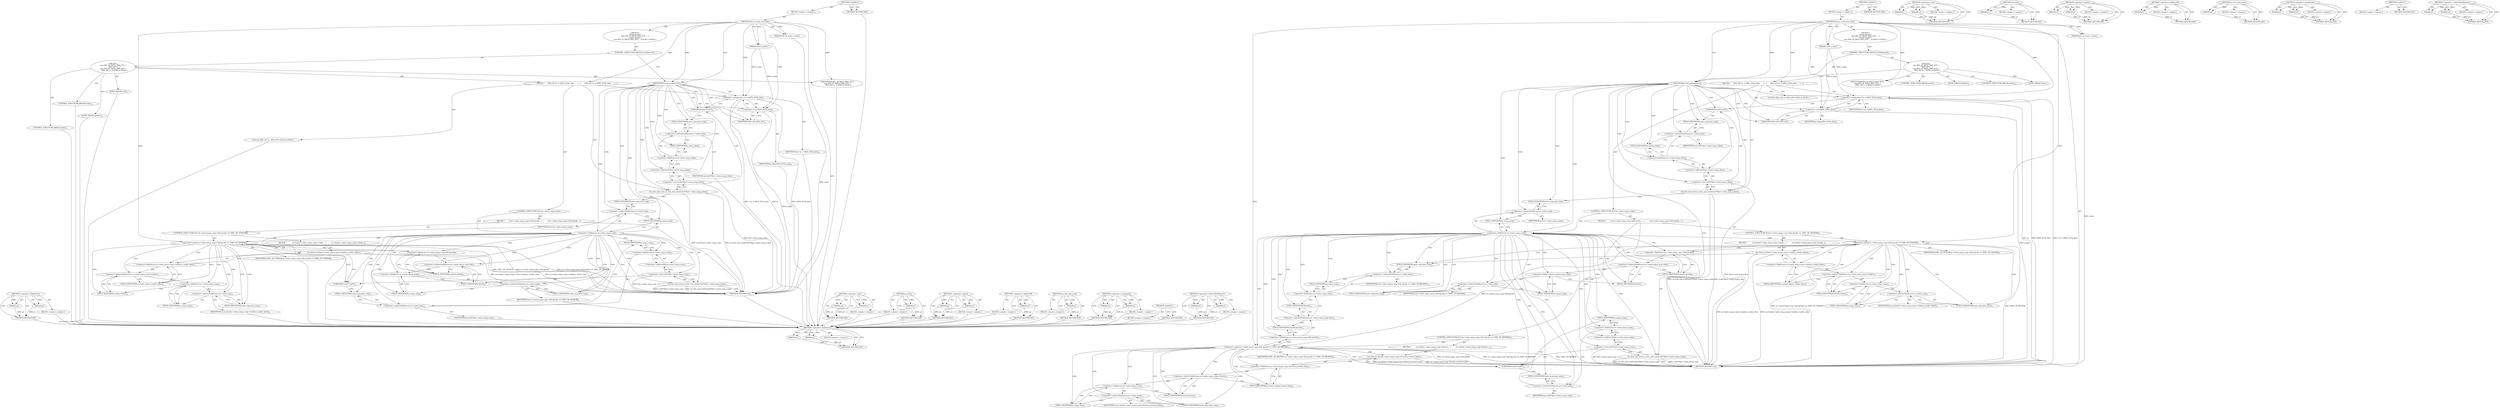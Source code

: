 digraph "&lt;operator&gt;.indirectFieldAccess" {
vulnerable_114 [label=<(METHOD,&lt;operator&gt;.fieldAccess)>];
vulnerable_115 [label=<(PARAM,p1)>];
vulnerable_116 [label=<(PARAM,p2)>];
vulnerable_117 [label=<(BLOCK,&lt;empty&gt;,&lt;empty&gt;)>];
vulnerable_118 [label=<(METHOD_RETURN,ANY)>];
vulnerable_6 [label=<(METHOD,&lt;global&gt;)<SUB>1</SUB>>];
vulnerable_7 [label=<(BLOCK,&lt;empty&gt;,&lt;empty&gt;)<SUB>1</SUB>>];
vulnerable_8 [label=<(METHOD,btif_av_event_free_data)<SUB>1</SUB>>];
vulnerable_9 [label=<(PARAM,btif_sm_event_t event)<SUB>1</SUB>>];
vulnerable_10 [label=<(PARAM,void* p_data)<SUB>1</SUB>>];
vulnerable_11 [label="<(BLOCK,{
 switch (event) {
 case BTA_AV_META_MSG_EVT: ...,{
 switch (event) {
 case BTA_AV_META_MSG_EVT: ...)<SUB>1</SUB>>"];
vulnerable_12 [label=<(CONTROL_STRUCTURE,SWITCH,switch(event))<SUB>2</SUB>>];
vulnerable_13 [label=<(IDENTIFIER,event,switch(event))<SUB>2</SUB>>];
vulnerable_14 [label="<(BLOCK,{
 case BTA_AV_META_MSG_EVT: {
      tBTA_AV* a...,{
 case BTA_AV_META_MSG_EVT: {
      tBTA_AV* a...)<SUB>2</SUB>>"];
vulnerable_15 [label=<(JUMP_TARGET,case)<SUB>3</SUB>>];
vulnerable_16 [label="<(IDENTIFIER,BTA_AV_META_MSG_EVT,{
 case BTA_AV_META_MSG_EVT: {
      tBTA_AV* a...)<SUB>3</SUB>>"];
vulnerable_17 [label=<(BLOCK,{
      tBTA_AV* av = (tBTA_AV*)p_data;
      o...,{
      tBTA_AV* av = (tBTA_AV*)p_data;
      o...)<SUB>3</SUB>>];
vulnerable_18 [label="<(LOCAL,tBTA_AV* av: tBTA_AV*)<SUB>4</SUB>>"];
vulnerable_19 [label=<(&lt;operator&gt;.assignment,* av = (tBTA_AV*)p_data)<SUB>4</SUB>>];
vulnerable_20 [label=<(IDENTIFIER,av,* av = (tBTA_AV*)p_data)<SUB>4</SUB>>];
vulnerable_21 [label=<(&lt;operator&gt;.cast,(tBTA_AV*)p_data)<SUB>4</SUB>>];
vulnerable_22 [label=<(UNKNOWN,tBTA_AV*,tBTA_AV*)<SUB>4</SUB>>];
vulnerable_23 [label=<(IDENTIFIER,p_data,(tBTA_AV*)p_data)<SUB>4</SUB>>];
vulnerable_24 [label=<(osi_free_and_reset,osi_free_and_reset((void**)&amp;av-&gt;meta_msg.p_data))<SUB>5</SUB>>];
vulnerable_25 [label=<(&lt;operator&gt;.cast,(void**)&amp;av-&gt;meta_msg.p_data)<SUB>5</SUB>>];
vulnerable_26 [label=<(UNKNOWN,void**,void**)<SUB>5</SUB>>];
vulnerable_27 [label=<(&lt;operator&gt;.addressOf,&amp;av-&gt;meta_msg.p_data)<SUB>5</SUB>>];
vulnerable_28 [label=<(&lt;operator&gt;.fieldAccess,av-&gt;meta_msg.p_data)<SUB>5</SUB>>];
vulnerable_29 [label=<(&lt;operator&gt;.indirectFieldAccess,av-&gt;meta_msg)<SUB>5</SUB>>];
vulnerable_30 [label=<(IDENTIFIER,av,(void**)&amp;av-&gt;meta_msg.p_data)<SUB>5</SUB>>];
vulnerable_31 [label=<(FIELD_IDENTIFIER,meta_msg,meta_msg)<SUB>5</SUB>>];
vulnerable_32 [label=<(FIELD_IDENTIFIER,p_data,p_data)<SUB>5</SUB>>];
vulnerable_33 [label=<(CONTROL_STRUCTURE,IF,if (av-&gt;meta_msg.p_msg))<SUB>7</SUB>>];
vulnerable_34 [label=<(&lt;operator&gt;.fieldAccess,av-&gt;meta_msg.p_msg)<SUB>7</SUB>>];
vulnerable_35 [label=<(&lt;operator&gt;.indirectFieldAccess,av-&gt;meta_msg)<SUB>7</SUB>>];
vulnerable_36 [label=<(IDENTIFIER,av,if (av-&gt;meta_msg.p_msg))<SUB>7</SUB>>];
vulnerable_37 [label=<(FIELD_IDENTIFIER,meta_msg,meta_msg)<SUB>7</SUB>>];
vulnerable_38 [label=<(FIELD_IDENTIFIER,p_msg,p_msg)<SUB>7</SUB>>];
vulnerable_39 [label=<(BLOCK,{

         if (av-&gt;meta_msg.p_msg-&gt;hdr.opcode ...,{

         if (av-&gt;meta_msg.p_msg-&gt;hdr.opcode ...)<SUB>7</SUB>>];
vulnerable_40 [label=<(CONTROL_STRUCTURE,IF,if (av-&gt;meta_msg.p_msg-&gt;hdr.opcode == AVRC_OP_VENDOR))<SUB>9</SUB>>];
vulnerable_41 [label=<(&lt;operator&gt;.equals,av-&gt;meta_msg.p_msg-&gt;hdr.opcode == AVRC_OP_VENDOR)<SUB>9</SUB>>];
vulnerable_42 [label=<(&lt;operator&gt;.fieldAccess,av-&gt;meta_msg.p_msg-&gt;hdr.opcode)<SUB>9</SUB>>];
vulnerable_43 [label=<(&lt;operator&gt;.indirectFieldAccess,av-&gt;meta_msg.p_msg-&gt;hdr)<SUB>9</SUB>>];
vulnerable_44 [label=<(&lt;operator&gt;.fieldAccess,av-&gt;meta_msg.p_msg)<SUB>9</SUB>>];
vulnerable_45 [label=<(&lt;operator&gt;.indirectFieldAccess,av-&gt;meta_msg)<SUB>9</SUB>>];
vulnerable_46 [label=<(IDENTIFIER,av,av-&gt;meta_msg.p_msg-&gt;hdr.opcode == AVRC_OP_VENDOR)<SUB>9</SUB>>];
vulnerable_47 [label=<(FIELD_IDENTIFIER,meta_msg,meta_msg)<SUB>9</SUB>>];
vulnerable_48 [label=<(FIELD_IDENTIFIER,p_msg,p_msg)<SUB>9</SUB>>];
vulnerable_49 [label=<(FIELD_IDENTIFIER,hdr,hdr)<SUB>9</SUB>>];
vulnerable_50 [label=<(FIELD_IDENTIFIER,opcode,opcode)<SUB>9</SUB>>];
vulnerable_51 [label=<(IDENTIFIER,AVRC_OP_VENDOR,av-&gt;meta_msg.p_msg-&gt;hdr.opcode == AVRC_OP_VENDOR)<SUB>9</SUB>>];
vulnerable_52 [label=<(BLOCK,{
           osi_free(av-&gt;meta_msg.p_msg-&gt;vendo...,{
           osi_free(av-&gt;meta_msg.p_msg-&gt;vendo...)<SUB>9</SUB>>];
vulnerable_53 [label=<(osi_free,osi_free(av-&gt;meta_msg.p_msg-&gt;vendor.p_vendor_data))<SUB>10</SUB>>];
vulnerable_54 [label=<(&lt;operator&gt;.fieldAccess,av-&gt;meta_msg.p_msg-&gt;vendor.p_vendor_data)<SUB>10</SUB>>];
vulnerable_55 [label=<(&lt;operator&gt;.indirectFieldAccess,av-&gt;meta_msg.p_msg-&gt;vendor)<SUB>10</SUB>>];
vulnerable_56 [label=<(&lt;operator&gt;.fieldAccess,av-&gt;meta_msg.p_msg)<SUB>10</SUB>>];
vulnerable_57 [label=<(&lt;operator&gt;.indirectFieldAccess,av-&gt;meta_msg)<SUB>10</SUB>>];
vulnerable_58 [label=<(IDENTIFIER,av,osi_free(av-&gt;meta_msg.p_msg-&gt;vendor.p_vendor_data))<SUB>10</SUB>>];
vulnerable_59 [label=<(FIELD_IDENTIFIER,meta_msg,meta_msg)<SUB>10</SUB>>];
vulnerable_60 [label=<(FIELD_IDENTIFIER,p_msg,p_msg)<SUB>10</SUB>>];
vulnerable_61 [label=<(FIELD_IDENTIFIER,vendor,vendor)<SUB>10</SUB>>];
vulnerable_62 [label=<(FIELD_IDENTIFIER,p_vendor_data,p_vendor_data)<SUB>10</SUB>>];
vulnerable_63 [label=<(osi_free_and_reset,osi_free_and_reset((void**)&amp;av-&gt;meta_msg.p_msg))<SUB>12</SUB>>];
vulnerable_64 [label=<(&lt;operator&gt;.cast,(void**)&amp;av-&gt;meta_msg.p_msg)<SUB>12</SUB>>];
vulnerable_65 [label=<(UNKNOWN,void**,void**)<SUB>12</SUB>>];
vulnerable_66 [label=<(&lt;operator&gt;.addressOf,&amp;av-&gt;meta_msg.p_msg)<SUB>12</SUB>>];
vulnerable_67 [label=<(&lt;operator&gt;.fieldAccess,av-&gt;meta_msg.p_msg)<SUB>12</SUB>>];
vulnerable_68 [label=<(&lt;operator&gt;.indirectFieldAccess,av-&gt;meta_msg)<SUB>12</SUB>>];
vulnerable_69 [label=<(IDENTIFIER,av,(void**)&amp;av-&gt;meta_msg.p_msg)<SUB>12</SUB>>];
vulnerable_70 [label=<(FIELD_IDENTIFIER,meta_msg,meta_msg)<SUB>12</SUB>>];
vulnerable_71 [label=<(FIELD_IDENTIFIER,p_msg,p_msg)<SUB>12</SUB>>];
vulnerable_72 [label=<(CONTROL_STRUCTURE,BREAK,break;)<SUB>14</SUB>>];
vulnerable_73 [label=<(JUMP_TARGET,default)<SUB>16</SUB>>];
vulnerable_74 [label=<(CONTROL_STRUCTURE,BREAK,break;)<SUB>17</SUB>>];
vulnerable_75 [label=<(METHOD_RETURN,void)<SUB>1</SUB>>];
vulnerable_77 [label=<(METHOD_RETURN,ANY)<SUB>1</SUB>>];
vulnerable_101 [label=<(METHOD,&lt;operator&gt;.cast)>];
vulnerable_102 [label=<(PARAM,p1)>];
vulnerable_103 [label=<(PARAM,p2)>];
vulnerable_104 [label=<(BLOCK,&lt;empty&gt;,&lt;empty&gt;)>];
vulnerable_105 [label=<(METHOD_RETURN,ANY)>];
vulnerable_129 [label=<(METHOD,osi_free)>];
vulnerable_130 [label=<(PARAM,p1)>];
vulnerable_131 [label=<(BLOCK,&lt;empty&gt;,&lt;empty&gt;)>];
vulnerable_132 [label=<(METHOD_RETURN,ANY)>];
vulnerable_124 [label=<(METHOD,&lt;operator&gt;.equals)>];
vulnerable_125 [label=<(PARAM,p1)>];
vulnerable_126 [label=<(PARAM,p2)>];
vulnerable_127 [label=<(BLOCK,&lt;empty&gt;,&lt;empty&gt;)>];
vulnerable_128 [label=<(METHOD_RETURN,ANY)>];
vulnerable_110 [label=<(METHOD,&lt;operator&gt;.addressOf)>];
vulnerable_111 [label=<(PARAM,p1)>];
vulnerable_112 [label=<(BLOCK,&lt;empty&gt;,&lt;empty&gt;)>];
vulnerable_113 [label=<(METHOD_RETURN,ANY)>];
vulnerable_106 [label=<(METHOD,osi_free_and_reset)>];
vulnerable_107 [label=<(PARAM,p1)>];
vulnerable_108 [label=<(BLOCK,&lt;empty&gt;,&lt;empty&gt;)>];
vulnerable_109 [label=<(METHOD_RETURN,ANY)>];
vulnerable_96 [label=<(METHOD,&lt;operator&gt;.assignment)>];
vulnerable_97 [label=<(PARAM,p1)>];
vulnerable_98 [label=<(PARAM,p2)>];
vulnerable_99 [label=<(BLOCK,&lt;empty&gt;,&lt;empty&gt;)>];
vulnerable_100 [label=<(METHOD_RETURN,ANY)>];
vulnerable_90 [label=<(METHOD,&lt;global&gt;)<SUB>1</SUB>>];
vulnerable_91 [label=<(BLOCK,&lt;empty&gt;,&lt;empty&gt;)>];
vulnerable_92 [label=<(METHOD_RETURN,ANY)>];
vulnerable_119 [label=<(METHOD,&lt;operator&gt;.indirectFieldAccess)>];
vulnerable_120 [label=<(PARAM,p1)>];
vulnerable_121 [label=<(PARAM,p2)>];
vulnerable_122 [label=<(BLOCK,&lt;empty&gt;,&lt;empty&gt;)>];
vulnerable_123 [label=<(METHOD_RETURN,ANY)>];
fixed_137 [label=<(METHOD,&lt;operator&gt;.fieldAccess)>];
fixed_138 [label=<(PARAM,p1)>];
fixed_139 [label=<(PARAM,p2)>];
fixed_140 [label=<(BLOCK,&lt;empty&gt;,&lt;empty&gt;)>];
fixed_141 [label=<(METHOD_RETURN,ANY)>];
fixed_6 [label=<(METHOD,&lt;global&gt;)<SUB>1</SUB>>];
fixed_7 [label=<(BLOCK,&lt;empty&gt;,&lt;empty&gt;)<SUB>1</SUB>>];
fixed_8 [label=<(METHOD,btif_av_event_free_data)<SUB>1</SUB>>];
fixed_9 [label=<(PARAM,btif_sm_event_t event)<SUB>1</SUB>>];
fixed_10 [label=<(PARAM,void* p_data)<SUB>1</SUB>>];
fixed_11 [label="<(BLOCK,{
 switch (event) {
 case BTA_AV_META_MSG_EVT: ...,{
 switch (event) {
 case BTA_AV_META_MSG_EVT: ...)<SUB>1</SUB>>"];
fixed_12 [label=<(CONTROL_STRUCTURE,SWITCH,switch(event))<SUB>2</SUB>>];
fixed_13 [label=<(IDENTIFIER,event,switch(event))<SUB>2</SUB>>];
fixed_14 [label="<(BLOCK,{
 case BTA_AV_META_MSG_EVT: {
      tBTA_AV* a...,{
 case BTA_AV_META_MSG_EVT: {
      tBTA_AV* a...)<SUB>2</SUB>>"];
fixed_15 [label=<(JUMP_TARGET,case)<SUB>3</SUB>>];
fixed_16 [label="<(IDENTIFIER,BTA_AV_META_MSG_EVT,{
 case BTA_AV_META_MSG_EVT: {
      tBTA_AV* a...)<SUB>3</SUB>>"];
fixed_17 [label=<(BLOCK,{
      tBTA_AV* av = (tBTA_AV*)p_data;
      o...,{
      tBTA_AV* av = (tBTA_AV*)p_data;
      o...)<SUB>3</SUB>>];
fixed_18 [label="<(LOCAL,tBTA_AV* av: tBTA_AV*)<SUB>4</SUB>>"];
fixed_19 [label=<(&lt;operator&gt;.assignment,* av = (tBTA_AV*)p_data)<SUB>4</SUB>>];
fixed_20 [label=<(IDENTIFIER,av,* av = (tBTA_AV*)p_data)<SUB>4</SUB>>];
fixed_21 [label=<(&lt;operator&gt;.cast,(tBTA_AV*)p_data)<SUB>4</SUB>>];
fixed_22 [label=<(UNKNOWN,tBTA_AV*,tBTA_AV*)<SUB>4</SUB>>];
fixed_23 [label=<(IDENTIFIER,p_data,(tBTA_AV*)p_data)<SUB>4</SUB>>];
fixed_24 [label=<(osi_free_and_reset,osi_free_and_reset((void**)&amp;av-&gt;meta_msg.p_data))<SUB>5</SUB>>];
fixed_25 [label=<(&lt;operator&gt;.cast,(void**)&amp;av-&gt;meta_msg.p_data)<SUB>5</SUB>>];
fixed_26 [label=<(UNKNOWN,void**,void**)<SUB>5</SUB>>];
fixed_27 [label=<(&lt;operator&gt;.addressOf,&amp;av-&gt;meta_msg.p_data)<SUB>5</SUB>>];
fixed_28 [label=<(&lt;operator&gt;.fieldAccess,av-&gt;meta_msg.p_data)<SUB>5</SUB>>];
fixed_29 [label=<(&lt;operator&gt;.indirectFieldAccess,av-&gt;meta_msg)<SUB>5</SUB>>];
fixed_30 [label=<(IDENTIFIER,av,(void**)&amp;av-&gt;meta_msg.p_data)<SUB>5</SUB>>];
fixed_31 [label=<(FIELD_IDENTIFIER,meta_msg,meta_msg)<SUB>5</SUB>>];
fixed_32 [label=<(FIELD_IDENTIFIER,p_data,p_data)<SUB>5</SUB>>];
fixed_33 [label=<(CONTROL_STRUCTURE,IF,if (av-&gt;meta_msg.p_msg))<SUB>7</SUB>>];
fixed_34 [label=<(&lt;operator&gt;.fieldAccess,av-&gt;meta_msg.p_msg)<SUB>7</SUB>>];
fixed_35 [label=<(&lt;operator&gt;.indirectFieldAccess,av-&gt;meta_msg)<SUB>7</SUB>>];
fixed_36 [label=<(IDENTIFIER,av,if (av-&gt;meta_msg.p_msg))<SUB>7</SUB>>];
fixed_37 [label=<(FIELD_IDENTIFIER,meta_msg,meta_msg)<SUB>7</SUB>>];
fixed_38 [label=<(FIELD_IDENTIFIER,p_msg,p_msg)<SUB>7</SUB>>];
fixed_39 [label=<(BLOCK,{

         if (av-&gt;meta_msg.p_msg-&gt;hdr.opcode ...,{

         if (av-&gt;meta_msg.p_msg-&gt;hdr.opcode ...)<SUB>7</SUB>>];
fixed_40 [label=<(CONTROL_STRUCTURE,IF,if (av-&gt;meta_msg.p_msg-&gt;hdr.opcode == AVRC_OP_VENDOR))<SUB>9</SUB>>];
fixed_41 [label=<(&lt;operator&gt;.equals,av-&gt;meta_msg.p_msg-&gt;hdr.opcode == AVRC_OP_VENDOR)<SUB>9</SUB>>];
fixed_42 [label=<(&lt;operator&gt;.fieldAccess,av-&gt;meta_msg.p_msg-&gt;hdr.opcode)<SUB>9</SUB>>];
fixed_43 [label=<(&lt;operator&gt;.indirectFieldAccess,av-&gt;meta_msg.p_msg-&gt;hdr)<SUB>9</SUB>>];
fixed_44 [label=<(&lt;operator&gt;.fieldAccess,av-&gt;meta_msg.p_msg)<SUB>9</SUB>>];
fixed_45 [label=<(&lt;operator&gt;.indirectFieldAccess,av-&gt;meta_msg)<SUB>9</SUB>>];
fixed_46 [label=<(IDENTIFIER,av,av-&gt;meta_msg.p_msg-&gt;hdr.opcode == AVRC_OP_VENDOR)<SUB>9</SUB>>];
fixed_47 [label=<(FIELD_IDENTIFIER,meta_msg,meta_msg)<SUB>9</SUB>>];
fixed_48 [label=<(FIELD_IDENTIFIER,p_msg,p_msg)<SUB>9</SUB>>];
fixed_49 [label=<(FIELD_IDENTIFIER,hdr,hdr)<SUB>9</SUB>>];
fixed_50 [label=<(FIELD_IDENTIFIER,opcode,opcode)<SUB>9</SUB>>];
fixed_51 [label=<(IDENTIFIER,AVRC_OP_VENDOR,av-&gt;meta_msg.p_msg-&gt;hdr.opcode == AVRC_OP_VENDOR)<SUB>9</SUB>>];
fixed_52 [label=<(BLOCK,{
           osi_free(av-&gt;meta_msg.p_msg-&gt;vendo...,{
           osi_free(av-&gt;meta_msg.p_msg-&gt;vendo...)<SUB>9</SUB>>];
fixed_53 [label=<(osi_free,osi_free(av-&gt;meta_msg.p_msg-&gt;vendor.p_vendor_data))<SUB>10</SUB>>];
fixed_54 [label=<(&lt;operator&gt;.fieldAccess,av-&gt;meta_msg.p_msg-&gt;vendor.p_vendor_data)<SUB>10</SUB>>];
fixed_55 [label=<(&lt;operator&gt;.indirectFieldAccess,av-&gt;meta_msg.p_msg-&gt;vendor)<SUB>10</SUB>>];
fixed_56 [label=<(&lt;operator&gt;.fieldAccess,av-&gt;meta_msg.p_msg)<SUB>10</SUB>>];
fixed_57 [label=<(&lt;operator&gt;.indirectFieldAccess,av-&gt;meta_msg)<SUB>10</SUB>>];
fixed_58 [label=<(IDENTIFIER,av,osi_free(av-&gt;meta_msg.p_msg-&gt;vendor.p_vendor_data))<SUB>10</SUB>>];
fixed_59 [label=<(FIELD_IDENTIFIER,meta_msg,meta_msg)<SUB>10</SUB>>];
fixed_60 [label=<(FIELD_IDENTIFIER,p_msg,p_msg)<SUB>10</SUB>>];
fixed_61 [label=<(FIELD_IDENTIFIER,vendor,vendor)<SUB>10</SUB>>];
fixed_62 [label=<(FIELD_IDENTIFIER,p_vendor_data,p_vendor_data)<SUB>10</SUB>>];
fixed_63 [label=<(CONTROL_STRUCTURE,IF,if (av-&gt;meta_msg.p_msg-&gt;hdr.opcode == AVRC_OP_BROWSE))<SUB>12</SUB>>];
fixed_64 [label=<(&lt;operator&gt;.equals,av-&gt;meta_msg.p_msg-&gt;hdr.opcode == AVRC_OP_BROWSE)<SUB>12</SUB>>];
fixed_65 [label=<(&lt;operator&gt;.fieldAccess,av-&gt;meta_msg.p_msg-&gt;hdr.opcode)<SUB>12</SUB>>];
fixed_66 [label=<(&lt;operator&gt;.indirectFieldAccess,av-&gt;meta_msg.p_msg-&gt;hdr)<SUB>12</SUB>>];
fixed_67 [label=<(&lt;operator&gt;.fieldAccess,av-&gt;meta_msg.p_msg)<SUB>12</SUB>>];
fixed_68 [label=<(&lt;operator&gt;.indirectFieldAccess,av-&gt;meta_msg)<SUB>12</SUB>>];
fixed_69 [label=<(IDENTIFIER,av,av-&gt;meta_msg.p_msg-&gt;hdr.opcode == AVRC_OP_BROWSE)<SUB>12</SUB>>];
fixed_70 [label=<(FIELD_IDENTIFIER,meta_msg,meta_msg)<SUB>12</SUB>>];
fixed_71 [label=<(FIELD_IDENTIFIER,p_msg,p_msg)<SUB>12</SUB>>];
fixed_72 [label=<(FIELD_IDENTIFIER,hdr,hdr)<SUB>12</SUB>>];
fixed_73 [label=<(FIELD_IDENTIFIER,opcode,opcode)<SUB>12</SUB>>];
fixed_74 [label=<(IDENTIFIER,AVRC_OP_BROWSE,av-&gt;meta_msg.p_msg-&gt;hdr.opcode == AVRC_OP_BROWSE)<SUB>12</SUB>>];
fixed_75 [label=<(BLOCK,{
          osi_free(av-&gt;meta_msg.p_msg-&gt;browse...,{
          osi_free(av-&gt;meta_msg.p_msg-&gt;browse...)<SUB>12</SUB>>];
fixed_76 [label=<(osi_free,osi_free(av-&gt;meta_msg.p_msg-&gt;browse.p_browse_data))<SUB>13</SUB>>];
fixed_77 [label=<(&lt;operator&gt;.fieldAccess,av-&gt;meta_msg.p_msg-&gt;browse.p_browse_data)<SUB>13</SUB>>];
fixed_78 [label=<(&lt;operator&gt;.indirectFieldAccess,av-&gt;meta_msg.p_msg-&gt;browse)<SUB>13</SUB>>];
fixed_79 [label=<(&lt;operator&gt;.fieldAccess,av-&gt;meta_msg.p_msg)<SUB>13</SUB>>];
fixed_80 [label=<(&lt;operator&gt;.indirectFieldAccess,av-&gt;meta_msg)<SUB>13</SUB>>];
fixed_81 [label=<(IDENTIFIER,av,osi_free(av-&gt;meta_msg.p_msg-&gt;browse.p_browse_data))<SUB>13</SUB>>];
fixed_82 [label=<(FIELD_IDENTIFIER,meta_msg,meta_msg)<SUB>13</SUB>>];
fixed_83 [label=<(FIELD_IDENTIFIER,p_msg,p_msg)<SUB>13</SUB>>];
fixed_84 [label=<(FIELD_IDENTIFIER,browse,browse)<SUB>13</SUB>>];
fixed_85 [label=<(FIELD_IDENTIFIER,p_browse_data,p_browse_data)<SUB>13</SUB>>];
fixed_86 [label=<(osi_free_and_reset,osi_free_and_reset((void**)&amp;av-&gt;meta_msg.p_msg))<SUB>15</SUB>>];
fixed_87 [label=<(&lt;operator&gt;.cast,(void**)&amp;av-&gt;meta_msg.p_msg)<SUB>15</SUB>>];
fixed_88 [label=<(UNKNOWN,void**,void**)<SUB>15</SUB>>];
fixed_89 [label=<(&lt;operator&gt;.addressOf,&amp;av-&gt;meta_msg.p_msg)<SUB>15</SUB>>];
fixed_90 [label=<(&lt;operator&gt;.fieldAccess,av-&gt;meta_msg.p_msg)<SUB>15</SUB>>];
fixed_91 [label=<(&lt;operator&gt;.indirectFieldAccess,av-&gt;meta_msg)<SUB>15</SUB>>];
fixed_92 [label=<(IDENTIFIER,av,(void**)&amp;av-&gt;meta_msg.p_msg)<SUB>15</SUB>>];
fixed_93 [label=<(FIELD_IDENTIFIER,meta_msg,meta_msg)<SUB>15</SUB>>];
fixed_94 [label=<(FIELD_IDENTIFIER,p_msg,p_msg)<SUB>15</SUB>>];
fixed_95 [label=<(CONTROL_STRUCTURE,BREAK,break;)<SUB>17</SUB>>];
fixed_96 [label=<(JUMP_TARGET,default)<SUB>19</SUB>>];
fixed_97 [label=<(CONTROL_STRUCTURE,BREAK,break;)<SUB>20</SUB>>];
fixed_98 [label=<(METHOD_RETURN,void)<SUB>1</SUB>>];
fixed_100 [label=<(METHOD_RETURN,ANY)<SUB>1</SUB>>];
fixed_124 [label=<(METHOD,&lt;operator&gt;.cast)>];
fixed_125 [label=<(PARAM,p1)>];
fixed_126 [label=<(PARAM,p2)>];
fixed_127 [label=<(BLOCK,&lt;empty&gt;,&lt;empty&gt;)>];
fixed_128 [label=<(METHOD_RETURN,ANY)>];
fixed_152 [label=<(METHOD,osi_free)>];
fixed_153 [label=<(PARAM,p1)>];
fixed_154 [label=<(BLOCK,&lt;empty&gt;,&lt;empty&gt;)>];
fixed_155 [label=<(METHOD_RETURN,ANY)>];
fixed_147 [label=<(METHOD,&lt;operator&gt;.equals)>];
fixed_148 [label=<(PARAM,p1)>];
fixed_149 [label=<(PARAM,p2)>];
fixed_150 [label=<(BLOCK,&lt;empty&gt;,&lt;empty&gt;)>];
fixed_151 [label=<(METHOD_RETURN,ANY)>];
fixed_133 [label=<(METHOD,&lt;operator&gt;.addressOf)>];
fixed_134 [label=<(PARAM,p1)>];
fixed_135 [label=<(BLOCK,&lt;empty&gt;,&lt;empty&gt;)>];
fixed_136 [label=<(METHOD_RETURN,ANY)>];
fixed_129 [label=<(METHOD,osi_free_and_reset)>];
fixed_130 [label=<(PARAM,p1)>];
fixed_131 [label=<(BLOCK,&lt;empty&gt;,&lt;empty&gt;)>];
fixed_132 [label=<(METHOD_RETURN,ANY)>];
fixed_119 [label=<(METHOD,&lt;operator&gt;.assignment)>];
fixed_120 [label=<(PARAM,p1)>];
fixed_121 [label=<(PARAM,p2)>];
fixed_122 [label=<(BLOCK,&lt;empty&gt;,&lt;empty&gt;)>];
fixed_123 [label=<(METHOD_RETURN,ANY)>];
fixed_113 [label=<(METHOD,&lt;global&gt;)<SUB>1</SUB>>];
fixed_114 [label=<(BLOCK,&lt;empty&gt;,&lt;empty&gt;)>];
fixed_115 [label=<(METHOD_RETURN,ANY)>];
fixed_142 [label=<(METHOD,&lt;operator&gt;.indirectFieldAccess)>];
fixed_143 [label=<(PARAM,p1)>];
fixed_144 [label=<(PARAM,p2)>];
fixed_145 [label=<(BLOCK,&lt;empty&gt;,&lt;empty&gt;)>];
fixed_146 [label=<(METHOD_RETURN,ANY)>];
vulnerable_114 -> vulnerable_115  [key=0, label="AST: "];
vulnerable_114 -> vulnerable_115  [key=1, label="DDG: "];
vulnerable_114 -> vulnerable_117  [key=0, label="AST: "];
vulnerable_114 -> vulnerable_116  [key=0, label="AST: "];
vulnerable_114 -> vulnerable_116  [key=1, label="DDG: "];
vulnerable_114 -> vulnerable_118  [key=0, label="AST: "];
vulnerable_114 -> vulnerable_118  [key=1, label="CFG: "];
vulnerable_115 -> vulnerable_118  [key=0, label="DDG: p1"];
vulnerable_116 -> vulnerable_118  [key=0, label="DDG: p2"];
vulnerable_117 -> fixed_137  [key=0];
vulnerable_118 -> fixed_137  [key=0];
vulnerable_6 -> vulnerable_7  [key=0, label="AST: "];
vulnerable_6 -> vulnerable_77  [key=0, label="AST: "];
vulnerable_6 -> vulnerable_77  [key=1, label="CFG: "];
vulnerable_7 -> vulnerable_8  [key=0, label="AST: "];
vulnerable_8 -> vulnerable_9  [key=0, label="AST: "];
vulnerable_8 -> vulnerable_9  [key=1, label="DDG: "];
vulnerable_8 -> vulnerable_10  [key=0, label="AST: "];
vulnerable_8 -> vulnerable_10  [key=1, label="DDG: "];
vulnerable_8 -> vulnerable_11  [key=0, label="AST: "];
vulnerable_8 -> vulnerable_75  [key=0, label="AST: "];
vulnerable_8 -> vulnerable_13  [key=0, label="CFG: "];
vulnerable_8 -> vulnerable_13  [key=1, label="DDG: "];
vulnerable_8 -> vulnerable_16  [key=0, label="DDG: "];
vulnerable_8 -> vulnerable_17  [key=0, label="DDG: "];
vulnerable_8 -> vulnerable_19  [key=0, label="DDG: "];
vulnerable_8 -> vulnerable_21  [key=0, label="DDG: "];
vulnerable_8 -> vulnerable_41  [key=0, label="DDG: "];
vulnerable_9 -> vulnerable_75  [key=0, label="DDG: event"];
vulnerable_10 -> vulnerable_19  [key=0, label="DDG: p_data"];
vulnerable_10 -> vulnerable_21  [key=0, label="DDG: p_data"];
vulnerable_11 -> vulnerable_12  [key=0, label="AST: "];
vulnerable_12 -> vulnerable_13  [key=0, label="AST: "];
vulnerable_12 -> vulnerable_14  [key=0, label="AST: "];
vulnerable_13 -> vulnerable_22  [key=0, label="CFG: "];
vulnerable_13 -> vulnerable_22  [key=1, label="CDG: "];
vulnerable_13 -> vulnerable_75  [key=0, label="CFG: "];
vulnerable_13 -> vulnerable_34  [key=0, label="CDG: "];
vulnerable_13 -> vulnerable_21  [key=0, label="CDG: "];
vulnerable_13 -> vulnerable_32  [key=0, label="CDG: "];
vulnerable_13 -> vulnerable_26  [key=0, label="CDG: "];
vulnerable_13 -> vulnerable_19  [key=0, label="CDG: "];
vulnerable_13 -> vulnerable_28  [key=0, label="CDG: "];
vulnerable_13 -> vulnerable_37  [key=0, label="CDG: "];
vulnerable_13 -> vulnerable_38  [key=0, label="CDG: "];
vulnerable_13 -> vulnerable_25  [key=0, label="CDG: "];
vulnerable_13 -> vulnerable_27  [key=0, label="CDG: "];
vulnerable_13 -> vulnerable_29  [key=0, label="CDG: "];
vulnerable_13 -> vulnerable_35  [key=0, label="CDG: "];
vulnerable_13 -> vulnerable_24  [key=0, label="CDG: "];
vulnerable_13 -> vulnerable_31  [key=0, label="CDG: "];
vulnerable_14 -> vulnerable_15  [key=0, label="AST: "];
vulnerable_14 -> vulnerable_16  [key=0, label="AST: "];
vulnerable_14 -> vulnerable_17  [key=0, label="AST: "];
vulnerable_14 -> vulnerable_72  [key=0, label="AST: "];
vulnerable_14 -> vulnerable_73  [key=0, label="AST: "];
vulnerable_14 -> vulnerable_74  [key=0, label="AST: "];
vulnerable_15 -> fixed_137  [key=0];
vulnerable_16 -> fixed_137  [key=0];
vulnerable_17 -> vulnerable_18  [key=0, label="AST: "];
vulnerable_17 -> vulnerable_19  [key=0, label="AST: "];
vulnerable_17 -> vulnerable_24  [key=0, label="AST: "];
vulnerable_17 -> vulnerable_33  [key=0, label="AST: "];
vulnerable_18 -> fixed_137  [key=0];
vulnerable_19 -> vulnerable_20  [key=0, label="AST: "];
vulnerable_19 -> vulnerable_21  [key=0, label="AST: "];
vulnerable_19 -> vulnerable_26  [key=0, label="CFG: "];
vulnerable_19 -> vulnerable_75  [key=0, label="DDG: av"];
vulnerable_19 -> vulnerable_75  [key=1, label="DDG: (tBTA_AV*)p_data"];
vulnerable_19 -> vulnerable_75  [key=2, label="DDG: * av = (tBTA_AV*)p_data"];
vulnerable_20 -> fixed_137  [key=0];
vulnerable_21 -> vulnerable_22  [key=0, label="AST: "];
vulnerable_21 -> vulnerable_23  [key=0, label="AST: "];
vulnerable_21 -> vulnerable_19  [key=0, label="CFG: "];
vulnerable_21 -> vulnerable_75  [key=0, label="DDG: p_data"];
vulnerable_22 -> vulnerable_21  [key=0, label="CFG: "];
vulnerable_23 -> fixed_137  [key=0];
vulnerable_24 -> vulnerable_25  [key=0, label="AST: "];
vulnerable_24 -> vulnerable_37  [key=0, label="CFG: "];
vulnerable_24 -> vulnerable_75  [key=0, label="DDG: (void**)&amp;av-&gt;meta_msg.p_data"];
vulnerable_24 -> vulnerable_75  [key=1, label="DDG: osi_free_and_reset((void**)&amp;av-&gt;meta_msg.p_data)"];
vulnerable_25 -> vulnerable_26  [key=0, label="AST: "];
vulnerable_25 -> vulnerable_27  [key=0, label="AST: "];
vulnerable_25 -> vulnerable_24  [key=0, label="CFG: "];
vulnerable_25 -> vulnerable_75  [key=0, label="DDG: &amp;av-&gt;meta_msg.p_data"];
vulnerable_26 -> vulnerable_31  [key=0, label="CFG: "];
vulnerable_27 -> vulnerable_28  [key=0, label="AST: "];
vulnerable_27 -> vulnerable_25  [key=0, label="CFG: "];
vulnerable_28 -> vulnerable_29  [key=0, label="AST: "];
vulnerable_28 -> vulnerable_32  [key=0, label="AST: "];
vulnerable_28 -> vulnerable_27  [key=0, label="CFG: "];
vulnerable_29 -> vulnerable_30  [key=0, label="AST: "];
vulnerable_29 -> vulnerable_31  [key=0, label="AST: "];
vulnerable_29 -> vulnerable_32  [key=0, label="CFG: "];
vulnerable_30 -> fixed_137  [key=0];
vulnerable_31 -> vulnerable_29  [key=0, label="CFG: "];
vulnerable_32 -> vulnerable_28  [key=0, label="CFG: "];
vulnerable_33 -> vulnerable_34  [key=0, label="AST: "];
vulnerable_33 -> vulnerable_39  [key=0, label="AST: "];
vulnerable_34 -> vulnerable_35  [key=0, label="AST: "];
vulnerable_34 -> vulnerable_38  [key=0, label="AST: "];
vulnerable_34 -> vulnerable_47  [key=0, label="CFG: "];
vulnerable_34 -> vulnerable_47  [key=1, label="CDG: "];
vulnerable_34 -> vulnerable_75  [key=0, label="CFG: "];
vulnerable_34 -> vulnerable_48  [key=0, label="CDG: "];
vulnerable_34 -> vulnerable_68  [key=0, label="CDG: "];
vulnerable_34 -> vulnerable_49  [key=0, label="CDG: "];
vulnerable_34 -> vulnerable_64  [key=0, label="CDG: "];
vulnerable_34 -> vulnerable_42  [key=0, label="CDG: "];
vulnerable_34 -> vulnerable_66  [key=0, label="CDG: "];
vulnerable_34 -> vulnerable_67  [key=0, label="CDG: "];
vulnerable_34 -> vulnerable_45  [key=0, label="CDG: "];
vulnerable_34 -> vulnerable_65  [key=0, label="CDG: "];
vulnerable_34 -> vulnerable_50  [key=0, label="CDG: "];
vulnerable_34 -> vulnerable_44  [key=0, label="CDG: "];
vulnerable_34 -> vulnerable_43  [key=0, label="CDG: "];
vulnerable_34 -> vulnerable_71  [key=0, label="CDG: "];
vulnerable_34 -> vulnerable_41  [key=0, label="CDG: "];
vulnerable_34 -> vulnerable_70  [key=0, label="CDG: "];
vulnerable_34 -> vulnerable_63  [key=0, label="CDG: "];
vulnerable_35 -> vulnerable_36  [key=0, label="AST: "];
vulnerable_35 -> vulnerable_37  [key=0, label="AST: "];
vulnerable_35 -> vulnerable_38  [key=0, label="CFG: "];
vulnerable_36 -> fixed_137  [key=0];
vulnerable_37 -> vulnerable_35  [key=0, label="CFG: "];
vulnerable_38 -> vulnerable_34  [key=0, label="CFG: "];
vulnerable_39 -> vulnerable_40  [key=0, label="AST: "];
vulnerable_39 -> vulnerable_63  [key=0, label="AST: "];
vulnerable_40 -> vulnerable_41  [key=0, label="AST: "];
vulnerable_40 -> vulnerable_52  [key=0, label="AST: "];
vulnerable_41 -> vulnerable_42  [key=0, label="AST: "];
vulnerable_41 -> vulnerable_51  [key=0, label="AST: "];
vulnerable_41 -> vulnerable_65  [key=0, label="CFG: "];
vulnerable_41 -> vulnerable_59  [key=0, label="CFG: "];
vulnerable_41 -> vulnerable_59  [key=1, label="CDG: "];
vulnerable_41 -> vulnerable_75  [key=0, label="DDG: av-&gt;meta_msg.p_msg-&gt;hdr.opcode"];
vulnerable_41 -> vulnerable_75  [key=1, label="DDG: av-&gt;meta_msg.p_msg-&gt;hdr.opcode == AVRC_OP_VENDOR"];
vulnerable_41 -> vulnerable_75  [key=2, label="DDG: AVRC_OP_VENDOR"];
vulnerable_41 -> vulnerable_60  [key=0, label="CDG: "];
vulnerable_41 -> vulnerable_57  [key=0, label="CDG: "];
vulnerable_41 -> vulnerable_56  [key=0, label="CDG: "];
vulnerable_41 -> vulnerable_54  [key=0, label="CDG: "];
vulnerable_41 -> vulnerable_61  [key=0, label="CDG: "];
vulnerable_41 -> vulnerable_53  [key=0, label="CDG: "];
vulnerable_41 -> vulnerable_55  [key=0, label="CDG: "];
vulnerable_41 -> vulnerable_62  [key=0, label="CDG: "];
vulnerable_42 -> vulnerable_43  [key=0, label="AST: "];
vulnerable_42 -> vulnerable_50  [key=0, label="AST: "];
vulnerable_42 -> vulnerable_41  [key=0, label="CFG: "];
vulnerable_43 -> vulnerable_44  [key=0, label="AST: "];
vulnerable_43 -> vulnerable_49  [key=0, label="AST: "];
vulnerable_43 -> vulnerable_50  [key=0, label="CFG: "];
vulnerable_44 -> vulnerable_45  [key=0, label="AST: "];
vulnerable_44 -> vulnerable_48  [key=0, label="AST: "];
vulnerable_44 -> vulnerable_49  [key=0, label="CFG: "];
vulnerable_45 -> vulnerable_46  [key=0, label="AST: "];
vulnerable_45 -> vulnerable_47  [key=0, label="AST: "];
vulnerable_45 -> vulnerable_48  [key=0, label="CFG: "];
vulnerable_46 -> fixed_137  [key=0];
vulnerable_47 -> vulnerable_45  [key=0, label="CFG: "];
vulnerable_48 -> vulnerable_44  [key=0, label="CFG: "];
vulnerable_49 -> vulnerable_43  [key=0, label="CFG: "];
vulnerable_50 -> vulnerable_42  [key=0, label="CFG: "];
vulnerable_51 -> fixed_137  [key=0];
vulnerable_52 -> vulnerable_53  [key=0, label="AST: "];
vulnerable_53 -> vulnerable_54  [key=0, label="AST: "];
vulnerable_53 -> vulnerable_65  [key=0, label="CFG: "];
vulnerable_53 -> vulnerable_75  [key=0, label="DDG: av-&gt;meta_msg.p_msg-&gt;vendor.p_vendor_data"];
vulnerable_53 -> vulnerable_75  [key=1, label="DDG: osi_free(av-&gt;meta_msg.p_msg-&gt;vendor.p_vendor_data)"];
vulnerable_54 -> vulnerable_55  [key=0, label="AST: "];
vulnerable_54 -> vulnerable_62  [key=0, label="AST: "];
vulnerable_54 -> vulnerable_53  [key=0, label="CFG: "];
vulnerable_55 -> vulnerable_56  [key=0, label="AST: "];
vulnerable_55 -> vulnerable_61  [key=0, label="AST: "];
vulnerable_55 -> vulnerable_62  [key=0, label="CFG: "];
vulnerable_56 -> vulnerable_57  [key=0, label="AST: "];
vulnerable_56 -> vulnerable_60  [key=0, label="AST: "];
vulnerable_56 -> vulnerable_61  [key=0, label="CFG: "];
vulnerable_57 -> vulnerable_58  [key=0, label="AST: "];
vulnerable_57 -> vulnerable_59  [key=0, label="AST: "];
vulnerable_57 -> vulnerable_60  [key=0, label="CFG: "];
vulnerable_58 -> fixed_137  [key=0];
vulnerable_59 -> vulnerable_57  [key=0, label="CFG: "];
vulnerable_60 -> vulnerable_56  [key=0, label="CFG: "];
vulnerable_61 -> vulnerable_55  [key=0, label="CFG: "];
vulnerable_62 -> vulnerable_54  [key=0, label="CFG: "];
vulnerable_63 -> vulnerable_64  [key=0, label="AST: "];
vulnerable_63 -> vulnerable_75  [key=0, label="CFG: "];
vulnerable_63 -> vulnerable_75  [key=1, label="DDG: (void**)&amp;av-&gt;meta_msg.p_msg"];
vulnerable_63 -> vulnerable_75  [key=2, label="DDG: osi_free_and_reset((void**)&amp;av-&gt;meta_msg.p_msg)"];
vulnerable_64 -> vulnerable_65  [key=0, label="AST: "];
vulnerable_64 -> vulnerable_66  [key=0, label="AST: "];
vulnerable_64 -> vulnerable_63  [key=0, label="CFG: "];
vulnerable_64 -> vulnerable_75  [key=0, label="DDG: &amp;av-&gt;meta_msg.p_msg"];
vulnerable_65 -> vulnerable_70  [key=0, label="CFG: "];
vulnerable_66 -> vulnerable_67  [key=0, label="AST: "];
vulnerable_66 -> vulnerable_64  [key=0, label="CFG: "];
vulnerable_67 -> vulnerable_68  [key=0, label="AST: "];
vulnerable_67 -> vulnerable_71  [key=0, label="AST: "];
vulnerable_67 -> vulnerable_66  [key=0, label="CFG: "];
vulnerable_68 -> vulnerable_69  [key=0, label="AST: "];
vulnerable_68 -> vulnerable_70  [key=0, label="AST: "];
vulnerable_68 -> vulnerable_71  [key=0, label="CFG: "];
vulnerable_69 -> fixed_137  [key=0];
vulnerable_70 -> vulnerable_68  [key=0, label="CFG: "];
vulnerable_71 -> vulnerable_67  [key=0, label="CFG: "];
vulnerable_72 -> fixed_137  [key=0];
vulnerable_73 -> fixed_137  [key=0];
vulnerable_74 -> fixed_137  [key=0];
vulnerable_75 -> fixed_137  [key=0];
vulnerable_77 -> fixed_137  [key=0];
vulnerable_101 -> vulnerable_102  [key=0, label="AST: "];
vulnerable_101 -> vulnerable_102  [key=1, label="DDG: "];
vulnerable_101 -> vulnerable_104  [key=0, label="AST: "];
vulnerable_101 -> vulnerable_103  [key=0, label="AST: "];
vulnerable_101 -> vulnerable_103  [key=1, label="DDG: "];
vulnerable_101 -> vulnerable_105  [key=0, label="AST: "];
vulnerable_101 -> vulnerable_105  [key=1, label="CFG: "];
vulnerable_102 -> vulnerable_105  [key=0, label="DDG: p1"];
vulnerable_103 -> vulnerable_105  [key=0, label="DDG: p2"];
vulnerable_104 -> fixed_137  [key=0];
vulnerable_105 -> fixed_137  [key=0];
vulnerable_129 -> vulnerable_130  [key=0, label="AST: "];
vulnerable_129 -> vulnerable_130  [key=1, label="DDG: "];
vulnerable_129 -> vulnerable_131  [key=0, label="AST: "];
vulnerable_129 -> vulnerable_132  [key=0, label="AST: "];
vulnerable_129 -> vulnerable_132  [key=1, label="CFG: "];
vulnerable_130 -> vulnerable_132  [key=0, label="DDG: p1"];
vulnerable_131 -> fixed_137  [key=0];
vulnerable_132 -> fixed_137  [key=0];
vulnerable_124 -> vulnerable_125  [key=0, label="AST: "];
vulnerable_124 -> vulnerable_125  [key=1, label="DDG: "];
vulnerable_124 -> vulnerable_127  [key=0, label="AST: "];
vulnerable_124 -> vulnerable_126  [key=0, label="AST: "];
vulnerable_124 -> vulnerable_126  [key=1, label="DDG: "];
vulnerable_124 -> vulnerable_128  [key=0, label="AST: "];
vulnerable_124 -> vulnerable_128  [key=1, label="CFG: "];
vulnerable_125 -> vulnerable_128  [key=0, label="DDG: p1"];
vulnerable_126 -> vulnerable_128  [key=0, label="DDG: p2"];
vulnerable_127 -> fixed_137  [key=0];
vulnerable_128 -> fixed_137  [key=0];
vulnerable_110 -> vulnerable_111  [key=0, label="AST: "];
vulnerable_110 -> vulnerable_111  [key=1, label="DDG: "];
vulnerable_110 -> vulnerable_112  [key=0, label="AST: "];
vulnerable_110 -> vulnerable_113  [key=0, label="AST: "];
vulnerable_110 -> vulnerable_113  [key=1, label="CFG: "];
vulnerable_111 -> vulnerable_113  [key=0, label="DDG: p1"];
vulnerable_112 -> fixed_137  [key=0];
vulnerable_113 -> fixed_137  [key=0];
vulnerable_106 -> vulnerable_107  [key=0, label="AST: "];
vulnerable_106 -> vulnerable_107  [key=1, label="DDG: "];
vulnerable_106 -> vulnerable_108  [key=0, label="AST: "];
vulnerable_106 -> vulnerable_109  [key=0, label="AST: "];
vulnerable_106 -> vulnerable_109  [key=1, label="CFG: "];
vulnerable_107 -> vulnerable_109  [key=0, label="DDG: p1"];
vulnerable_108 -> fixed_137  [key=0];
vulnerable_109 -> fixed_137  [key=0];
vulnerable_96 -> vulnerable_97  [key=0, label="AST: "];
vulnerable_96 -> vulnerable_97  [key=1, label="DDG: "];
vulnerable_96 -> vulnerable_99  [key=0, label="AST: "];
vulnerable_96 -> vulnerable_98  [key=0, label="AST: "];
vulnerable_96 -> vulnerable_98  [key=1, label="DDG: "];
vulnerable_96 -> vulnerable_100  [key=0, label="AST: "];
vulnerable_96 -> vulnerable_100  [key=1, label="CFG: "];
vulnerable_97 -> vulnerable_100  [key=0, label="DDG: p1"];
vulnerable_98 -> vulnerable_100  [key=0, label="DDG: p2"];
vulnerable_99 -> fixed_137  [key=0];
vulnerable_100 -> fixed_137  [key=0];
vulnerable_90 -> vulnerable_91  [key=0, label="AST: "];
vulnerable_90 -> vulnerable_92  [key=0, label="AST: "];
vulnerable_90 -> vulnerable_92  [key=1, label="CFG: "];
vulnerable_91 -> fixed_137  [key=0];
vulnerable_92 -> fixed_137  [key=0];
vulnerable_119 -> vulnerable_120  [key=0, label="AST: "];
vulnerable_119 -> vulnerable_120  [key=1, label="DDG: "];
vulnerable_119 -> vulnerable_122  [key=0, label="AST: "];
vulnerable_119 -> vulnerable_121  [key=0, label="AST: "];
vulnerable_119 -> vulnerable_121  [key=1, label="DDG: "];
vulnerable_119 -> vulnerable_123  [key=0, label="AST: "];
vulnerable_119 -> vulnerable_123  [key=1, label="CFG: "];
vulnerable_120 -> vulnerable_123  [key=0, label="DDG: p1"];
vulnerable_121 -> vulnerable_123  [key=0, label="DDG: p2"];
vulnerable_122 -> fixed_137  [key=0];
vulnerable_123 -> fixed_137  [key=0];
fixed_137 -> fixed_138  [key=0, label="AST: "];
fixed_137 -> fixed_138  [key=1, label="DDG: "];
fixed_137 -> fixed_140  [key=0, label="AST: "];
fixed_137 -> fixed_139  [key=0, label="AST: "];
fixed_137 -> fixed_139  [key=1, label="DDG: "];
fixed_137 -> fixed_141  [key=0, label="AST: "];
fixed_137 -> fixed_141  [key=1, label="CFG: "];
fixed_138 -> fixed_141  [key=0, label="DDG: p1"];
fixed_139 -> fixed_141  [key=0, label="DDG: p2"];
fixed_6 -> fixed_7  [key=0, label="AST: "];
fixed_6 -> fixed_100  [key=0, label="AST: "];
fixed_6 -> fixed_100  [key=1, label="CFG: "];
fixed_7 -> fixed_8  [key=0, label="AST: "];
fixed_8 -> fixed_9  [key=0, label="AST: "];
fixed_8 -> fixed_9  [key=1, label="DDG: "];
fixed_8 -> fixed_10  [key=0, label="AST: "];
fixed_8 -> fixed_10  [key=1, label="DDG: "];
fixed_8 -> fixed_11  [key=0, label="AST: "];
fixed_8 -> fixed_98  [key=0, label="AST: "];
fixed_8 -> fixed_13  [key=0, label="CFG: "];
fixed_8 -> fixed_13  [key=1, label="DDG: "];
fixed_8 -> fixed_16  [key=0, label="DDG: "];
fixed_8 -> fixed_17  [key=0, label="DDG: "];
fixed_8 -> fixed_19  [key=0, label="DDG: "];
fixed_8 -> fixed_21  [key=0, label="DDG: "];
fixed_8 -> fixed_41  [key=0, label="DDG: "];
fixed_8 -> fixed_64  [key=0, label="DDG: "];
fixed_9 -> fixed_98  [key=0, label="DDG: event"];
fixed_10 -> fixed_19  [key=0, label="DDG: p_data"];
fixed_10 -> fixed_21  [key=0, label="DDG: p_data"];
fixed_11 -> fixed_12  [key=0, label="AST: "];
fixed_12 -> fixed_13  [key=0, label="AST: "];
fixed_12 -> fixed_14  [key=0, label="AST: "];
fixed_13 -> fixed_22  [key=0, label="CFG: "];
fixed_13 -> fixed_22  [key=1, label="CDG: "];
fixed_13 -> fixed_98  [key=0, label="CFG: "];
fixed_13 -> fixed_34  [key=0, label="CDG: "];
fixed_13 -> fixed_21  [key=0, label="CDG: "];
fixed_13 -> fixed_32  [key=0, label="CDG: "];
fixed_13 -> fixed_26  [key=0, label="CDG: "];
fixed_13 -> fixed_19  [key=0, label="CDG: "];
fixed_13 -> fixed_28  [key=0, label="CDG: "];
fixed_13 -> fixed_37  [key=0, label="CDG: "];
fixed_13 -> fixed_38  [key=0, label="CDG: "];
fixed_13 -> fixed_25  [key=0, label="CDG: "];
fixed_13 -> fixed_27  [key=0, label="CDG: "];
fixed_13 -> fixed_29  [key=0, label="CDG: "];
fixed_13 -> fixed_35  [key=0, label="CDG: "];
fixed_13 -> fixed_24  [key=0, label="CDG: "];
fixed_13 -> fixed_31  [key=0, label="CDG: "];
fixed_14 -> fixed_15  [key=0, label="AST: "];
fixed_14 -> fixed_16  [key=0, label="AST: "];
fixed_14 -> fixed_17  [key=0, label="AST: "];
fixed_14 -> fixed_95  [key=0, label="AST: "];
fixed_14 -> fixed_96  [key=0, label="AST: "];
fixed_14 -> fixed_97  [key=0, label="AST: "];
fixed_17 -> fixed_18  [key=0, label="AST: "];
fixed_17 -> fixed_19  [key=0, label="AST: "];
fixed_17 -> fixed_24  [key=0, label="AST: "];
fixed_17 -> fixed_33  [key=0, label="AST: "];
fixed_19 -> fixed_20  [key=0, label="AST: "];
fixed_19 -> fixed_21  [key=0, label="AST: "];
fixed_19 -> fixed_26  [key=0, label="CFG: "];
fixed_19 -> fixed_98  [key=0, label="DDG: av"];
fixed_19 -> fixed_98  [key=1, label="DDG: (tBTA_AV*)p_data"];
fixed_19 -> fixed_98  [key=2, label="DDG: * av = (tBTA_AV*)p_data"];
fixed_21 -> fixed_22  [key=0, label="AST: "];
fixed_21 -> fixed_23  [key=0, label="AST: "];
fixed_21 -> fixed_19  [key=0, label="CFG: "];
fixed_21 -> fixed_98  [key=0, label="DDG: p_data"];
fixed_22 -> fixed_21  [key=0, label="CFG: "];
fixed_24 -> fixed_25  [key=0, label="AST: "];
fixed_24 -> fixed_37  [key=0, label="CFG: "];
fixed_24 -> fixed_98  [key=0, label="DDG: (void**)&amp;av-&gt;meta_msg.p_data"];
fixed_24 -> fixed_98  [key=1, label="DDG: osi_free_and_reset((void**)&amp;av-&gt;meta_msg.p_data)"];
fixed_25 -> fixed_26  [key=0, label="AST: "];
fixed_25 -> fixed_27  [key=0, label="AST: "];
fixed_25 -> fixed_24  [key=0, label="CFG: "];
fixed_25 -> fixed_98  [key=0, label="DDG: &amp;av-&gt;meta_msg.p_data"];
fixed_26 -> fixed_31  [key=0, label="CFG: "];
fixed_27 -> fixed_28  [key=0, label="AST: "];
fixed_27 -> fixed_25  [key=0, label="CFG: "];
fixed_28 -> fixed_29  [key=0, label="AST: "];
fixed_28 -> fixed_32  [key=0, label="AST: "];
fixed_28 -> fixed_27  [key=0, label="CFG: "];
fixed_29 -> fixed_30  [key=0, label="AST: "];
fixed_29 -> fixed_31  [key=0, label="AST: "];
fixed_29 -> fixed_32  [key=0, label="CFG: "];
fixed_31 -> fixed_29  [key=0, label="CFG: "];
fixed_32 -> fixed_28  [key=0, label="CFG: "];
fixed_33 -> fixed_34  [key=0, label="AST: "];
fixed_33 -> fixed_39  [key=0, label="AST: "];
fixed_34 -> fixed_35  [key=0, label="AST: "];
fixed_34 -> fixed_38  [key=0, label="AST: "];
fixed_34 -> fixed_47  [key=0, label="CFG: "];
fixed_34 -> fixed_47  [key=1, label="CDG: "];
fixed_34 -> fixed_98  [key=0, label="CFG: "];
fixed_34 -> fixed_94  [key=0, label="CDG: "];
fixed_34 -> fixed_48  [key=0, label="CDG: "];
fixed_34 -> fixed_68  [key=0, label="CDG: "];
fixed_34 -> fixed_49  [key=0, label="CDG: "];
fixed_34 -> fixed_73  [key=0, label="CDG: "];
fixed_34 -> fixed_64  [key=0, label="CDG: "];
fixed_34 -> fixed_42  [key=0, label="CDG: "];
fixed_34 -> fixed_89  [key=0, label="CDG: "];
fixed_34 -> fixed_66  [key=0, label="CDG: "];
fixed_34 -> fixed_72  [key=0, label="CDG: "];
fixed_34 -> fixed_67  [key=0, label="CDG: "];
fixed_34 -> fixed_45  [key=0, label="CDG: "];
fixed_34 -> fixed_65  [key=0, label="CDG: "];
fixed_34 -> fixed_50  [key=0, label="CDG: "];
fixed_34 -> fixed_87  [key=0, label="CDG: "];
fixed_34 -> fixed_91  [key=0, label="CDG: "];
fixed_34 -> fixed_44  [key=0, label="CDG: "];
fixed_34 -> fixed_93  [key=0, label="CDG: "];
fixed_34 -> fixed_90  [key=0, label="CDG: "];
fixed_34 -> fixed_43  [key=0, label="CDG: "];
fixed_34 -> fixed_71  [key=0, label="CDG: "];
fixed_34 -> fixed_88  [key=0, label="CDG: "];
fixed_34 -> fixed_41  [key=0, label="CDG: "];
fixed_34 -> fixed_70  [key=0, label="CDG: "];
fixed_34 -> fixed_86  [key=0, label="CDG: "];
fixed_35 -> fixed_36  [key=0, label="AST: "];
fixed_35 -> fixed_37  [key=0, label="AST: "];
fixed_35 -> fixed_38  [key=0, label="CFG: "];
fixed_37 -> fixed_35  [key=0, label="CFG: "];
fixed_38 -> fixed_34  [key=0, label="CFG: "];
fixed_39 -> fixed_40  [key=0, label="AST: "];
fixed_39 -> fixed_63  [key=0, label="AST: "];
fixed_39 -> fixed_86  [key=0, label="AST: "];
fixed_40 -> fixed_41  [key=0, label="AST: "];
fixed_40 -> fixed_52  [key=0, label="AST: "];
fixed_41 -> fixed_42  [key=0, label="AST: "];
fixed_41 -> fixed_51  [key=0, label="AST: "];
fixed_41 -> fixed_59  [key=0, label="CFG: "];
fixed_41 -> fixed_59  [key=1, label="CDG: "];
fixed_41 -> fixed_70  [key=0, label="CFG: "];
fixed_41 -> fixed_98  [key=0, label="DDG: av-&gt;meta_msg.p_msg-&gt;hdr.opcode == AVRC_OP_VENDOR"];
fixed_41 -> fixed_98  [key=1, label="DDG: AVRC_OP_VENDOR"];
fixed_41 -> fixed_64  [key=0, label="DDG: av-&gt;meta_msg.p_msg-&gt;hdr.opcode"];
fixed_41 -> fixed_60  [key=0, label="CDG: "];
fixed_41 -> fixed_57  [key=0, label="CDG: "];
fixed_41 -> fixed_56  [key=0, label="CDG: "];
fixed_41 -> fixed_54  [key=0, label="CDG: "];
fixed_41 -> fixed_61  [key=0, label="CDG: "];
fixed_41 -> fixed_53  [key=0, label="CDG: "];
fixed_41 -> fixed_55  [key=0, label="CDG: "];
fixed_41 -> fixed_62  [key=0, label="CDG: "];
fixed_42 -> fixed_43  [key=0, label="AST: "];
fixed_42 -> fixed_50  [key=0, label="AST: "];
fixed_42 -> fixed_41  [key=0, label="CFG: "];
fixed_43 -> fixed_44  [key=0, label="AST: "];
fixed_43 -> fixed_49  [key=0, label="AST: "];
fixed_43 -> fixed_50  [key=0, label="CFG: "];
fixed_44 -> fixed_45  [key=0, label="AST: "];
fixed_44 -> fixed_48  [key=0, label="AST: "];
fixed_44 -> fixed_49  [key=0, label="CFG: "];
fixed_45 -> fixed_46  [key=0, label="AST: "];
fixed_45 -> fixed_47  [key=0, label="AST: "];
fixed_45 -> fixed_48  [key=0, label="CFG: "];
fixed_47 -> fixed_45  [key=0, label="CFG: "];
fixed_48 -> fixed_44  [key=0, label="CFG: "];
fixed_49 -> fixed_43  [key=0, label="CFG: "];
fixed_50 -> fixed_42  [key=0, label="CFG: "];
fixed_52 -> fixed_53  [key=0, label="AST: "];
fixed_53 -> fixed_54  [key=0, label="AST: "];
fixed_53 -> fixed_70  [key=0, label="CFG: "];
fixed_53 -> fixed_98  [key=0, label="DDG: av-&gt;meta_msg.p_msg-&gt;vendor.p_vendor_data"];
fixed_53 -> fixed_98  [key=1, label="DDG: osi_free(av-&gt;meta_msg.p_msg-&gt;vendor.p_vendor_data)"];
fixed_54 -> fixed_55  [key=0, label="AST: "];
fixed_54 -> fixed_62  [key=0, label="AST: "];
fixed_54 -> fixed_53  [key=0, label="CFG: "];
fixed_55 -> fixed_56  [key=0, label="AST: "];
fixed_55 -> fixed_61  [key=0, label="AST: "];
fixed_55 -> fixed_62  [key=0, label="CFG: "];
fixed_56 -> fixed_57  [key=0, label="AST: "];
fixed_56 -> fixed_60  [key=0, label="AST: "];
fixed_56 -> fixed_61  [key=0, label="CFG: "];
fixed_57 -> fixed_58  [key=0, label="AST: "];
fixed_57 -> fixed_59  [key=0, label="AST: "];
fixed_57 -> fixed_60  [key=0, label="CFG: "];
fixed_59 -> fixed_57  [key=0, label="CFG: "];
fixed_60 -> fixed_56  [key=0, label="CFG: "];
fixed_61 -> fixed_55  [key=0, label="CFG: "];
fixed_62 -> fixed_54  [key=0, label="CFG: "];
fixed_63 -> fixed_64  [key=0, label="AST: "];
fixed_63 -> fixed_75  [key=0, label="AST: "];
fixed_64 -> fixed_65  [key=0, label="AST: "];
fixed_64 -> fixed_74  [key=0, label="AST: "];
fixed_64 -> fixed_88  [key=0, label="CFG: "];
fixed_64 -> fixed_82  [key=0, label="CFG: "];
fixed_64 -> fixed_82  [key=1, label="CDG: "];
fixed_64 -> fixed_98  [key=0, label="DDG: av-&gt;meta_msg.p_msg-&gt;hdr.opcode"];
fixed_64 -> fixed_98  [key=1, label="DDG: av-&gt;meta_msg.p_msg-&gt;hdr.opcode == AVRC_OP_BROWSE"];
fixed_64 -> fixed_98  [key=2, label="DDG: AVRC_OP_BROWSE"];
fixed_64 -> fixed_77  [key=0, label="CDG: "];
fixed_64 -> fixed_84  [key=0, label="CDG: "];
fixed_64 -> fixed_85  [key=0, label="CDG: "];
fixed_64 -> fixed_76  [key=0, label="CDG: "];
fixed_64 -> fixed_79  [key=0, label="CDG: "];
fixed_64 -> fixed_80  [key=0, label="CDG: "];
fixed_64 -> fixed_83  [key=0, label="CDG: "];
fixed_64 -> fixed_78  [key=0, label="CDG: "];
fixed_65 -> fixed_66  [key=0, label="AST: "];
fixed_65 -> fixed_73  [key=0, label="AST: "];
fixed_65 -> fixed_64  [key=0, label="CFG: "];
fixed_66 -> fixed_67  [key=0, label="AST: "];
fixed_66 -> fixed_72  [key=0, label="AST: "];
fixed_66 -> fixed_73  [key=0, label="CFG: "];
fixed_67 -> fixed_68  [key=0, label="AST: "];
fixed_67 -> fixed_71  [key=0, label="AST: "];
fixed_67 -> fixed_72  [key=0, label="CFG: "];
fixed_68 -> fixed_69  [key=0, label="AST: "];
fixed_68 -> fixed_70  [key=0, label="AST: "];
fixed_68 -> fixed_71  [key=0, label="CFG: "];
fixed_70 -> fixed_68  [key=0, label="CFG: "];
fixed_71 -> fixed_67  [key=0, label="CFG: "];
fixed_72 -> fixed_66  [key=0, label="CFG: "];
fixed_73 -> fixed_65  [key=0, label="CFG: "];
fixed_75 -> fixed_76  [key=0, label="AST: "];
fixed_76 -> fixed_77  [key=0, label="AST: "];
fixed_76 -> fixed_88  [key=0, label="CFG: "];
fixed_76 -> fixed_98  [key=0, label="DDG: av-&gt;meta_msg.p_msg-&gt;browse.p_browse_data"];
fixed_76 -> fixed_98  [key=1, label="DDG: osi_free(av-&gt;meta_msg.p_msg-&gt;browse.p_browse_data)"];
fixed_77 -> fixed_78  [key=0, label="AST: "];
fixed_77 -> fixed_85  [key=0, label="AST: "];
fixed_77 -> fixed_76  [key=0, label="CFG: "];
fixed_78 -> fixed_79  [key=0, label="AST: "];
fixed_78 -> fixed_84  [key=0, label="AST: "];
fixed_78 -> fixed_85  [key=0, label="CFG: "];
fixed_79 -> fixed_80  [key=0, label="AST: "];
fixed_79 -> fixed_83  [key=0, label="AST: "];
fixed_79 -> fixed_84  [key=0, label="CFG: "];
fixed_80 -> fixed_81  [key=0, label="AST: "];
fixed_80 -> fixed_82  [key=0, label="AST: "];
fixed_80 -> fixed_83  [key=0, label="CFG: "];
fixed_82 -> fixed_80  [key=0, label="CFG: "];
fixed_83 -> fixed_79  [key=0, label="CFG: "];
fixed_84 -> fixed_78  [key=0, label="CFG: "];
fixed_85 -> fixed_77  [key=0, label="CFG: "];
fixed_86 -> fixed_87  [key=0, label="AST: "];
fixed_86 -> fixed_98  [key=0, label="CFG: "];
fixed_86 -> fixed_98  [key=1, label="DDG: (void**)&amp;av-&gt;meta_msg.p_msg"];
fixed_86 -> fixed_98  [key=2, label="DDG: osi_free_and_reset((void**)&amp;av-&gt;meta_msg.p_msg)"];
fixed_87 -> fixed_88  [key=0, label="AST: "];
fixed_87 -> fixed_89  [key=0, label="AST: "];
fixed_87 -> fixed_86  [key=0, label="CFG: "];
fixed_87 -> fixed_98  [key=0, label="DDG: &amp;av-&gt;meta_msg.p_msg"];
fixed_88 -> fixed_93  [key=0, label="CFG: "];
fixed_89 -> fixed_90  [key=0, label="AST: "];
fixed_89 -> fixed_87  [key=0, label="CFG: "];
fixed_90 -> fixed_91  [key=0, label="AST: "];
fixed_90 -> fixed_94  [key=0, label="AST: "];
fixed_90 -> fixed_89  [key=0, label="CFG: "];
fixed_91 -> fixed_92  [key=0, label="AST: "];
fixed_91 -> fixed_93  [key=0, label="AST: "];
fixed_91 -> fixed_94  [key=0, label="CFG: "];
fixed_93 -> fixed_91  [key=0, label="CFG: "];
fixed_94 -> fixed_90  [key=0, label="CFG: "];
fixed_124 -> fixed_125  [key=0, label="AST: "];
fixed_124 -> fixed_125  [key=1, label="DDG: "];
fixed_124 -> fixed_127  [key=0, label="AST: "];
fixed_124 -> fixed_126  [key=0, label="AST: "];
fixed_124 -> fixed_126  [key=1, label="DDG: "];
fixed_124 -> fixed_128  [key=0, label="AST: "];
fixed_124 -> fixed_128  [key=1, label="CFG: "];
fixed_125 -> fixed_128  [key=0, label="DDG: p1"];
fixed_126 -> fixed_128  [key=0, label="DDG: p2"];
fixed_152 -> fixed_153  [key=0, label="AST: "];
fixed_152 -> fixed_153  [key=1, label="DDG: "];
fixed_152 -> fixed_154  [key=0, label="AST: "];
fixed_152 -> fixed_155  [key=0, label="AST: "];
fixed_152 -> fixed_155  [key=1, label="CFG: "];
fixed_153 -> fixed_155  [key=0, label="DDG: p1"];
fixed_147 -> fixed_148  [key=0, label="AST: "];
fixed_147 -> fixed_148  [key=1, label="DDG: "];
fixed_147 -> fixed_150  [key=0, label="AST: "];
fixed_147 -> fixed_149  [key=0, label="AST: "];
fixed_147 -> fixed_149  [key=1, label="DDG: "];
fixed_147 -> fixed_151  [key=0, label="AST: "];
fixed_147 -> fixed_151  [key=1, label="CFG: "];
fixed_148 -> fixed_151  [key=0, label="DDG: p1"];
fixed_149 -> fixed_151  [key=0, label="DDG: p2"];
fixed_133 -> fixed_134  [key=0, label="AST: "];
fixed_133 -> fixed_134  [key=1, label="DDG: "];
fixed_133 -> fixed_135  [key=0, label="AST: "];
fixed_133 -> fixed_136  [key=0, label="AST: "];
fixed_133 -> fixed_136  [key=1, label="CFG: "];
fixed_134 -> fixed_136  [key=0, label="DDG: p1"];
fixed_129 -> fixed_130  [key=0, label="AST: "];
fixed_129 -> fixed_130  [key=1, label="DDG: "];
fixed_129 -> fixed_131  [key=0, label="AST: "];
fixed_129 -> fixed_132  [key=0, label="AST: "];
fixed_129 -> fixed_132  [key=1, label="CFG: "];
fixed_130 -> fixed_132  [key=0, label="DDG: p1"];
fixed_119 -> fixed_120  [key=0, label="AST: "];
fixed_119 -> fixed_120  [key=1, label="DDG: "];
fixed_119 -> fixed_122  [key=0, label="AST: "];
fixed_119 -> fixed_121  [key=0, label="AST: "];
fixed_119 -> fixed_121  [key=1, label="DDG: "];
fixed_119 -> fixed_123  [key=0, label="AST: "];
fixed_119 -> fixed_123  [key=1, label="CFG: "];
fixed_120 -> fixed_123  [key=0, label="DDG: p1"];
fixed_121 -> fixed_123  [key=0, label="DDG: p2"];
fixed_113 -> fixed_114  [key=0, label="AST: "];
fixed_113 -> fixed_115  [key=0, label="AST: "];
fixed_113 -> fixed_115  [key=1, label="CFG: "];
fixed_142 -> fixed_143  [key=0, label="AST: "];
fixed_142 -> fixed_143  [key=1, label="DDG: "];
fixed_142 -> fixed_145  [key=0, label="AST: "];
fixed_142 -> fixed_144  [key=0, label="AST: "];
fixed_142 -> fixed_144  [key=1, label="DDG: "];
fixed_142 -> fixed_146  [key=0, label="AST: "];
fixed_142 -> fixed_146  [key=1, label="CFG: "];
fixed_143 -> fixed_146  [key=0, label="DDG: p1"];
fixed_144 -> fixed_146  [key=0, label="DDG: p2"];
}
